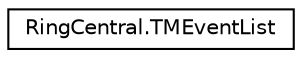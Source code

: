digraph "Graphical Class Hierarchy"
{
 // LATEX_PDF_SIZE
  edge [fontname="Helvetica",fontsize="10",labelfontname="Helvetica",labelfontsize="10"];
  node [fontname="Helvetica",fontsize="10",shape=record];
  rankdir="LR";
  Node0 [label="RingCentral.TMEventList",height=0.2,width=0.4,color="black", fillcolor="white", style="filled",URL="$classRingCentral_1_1TMEventList.html",tooltip=" "];
}
